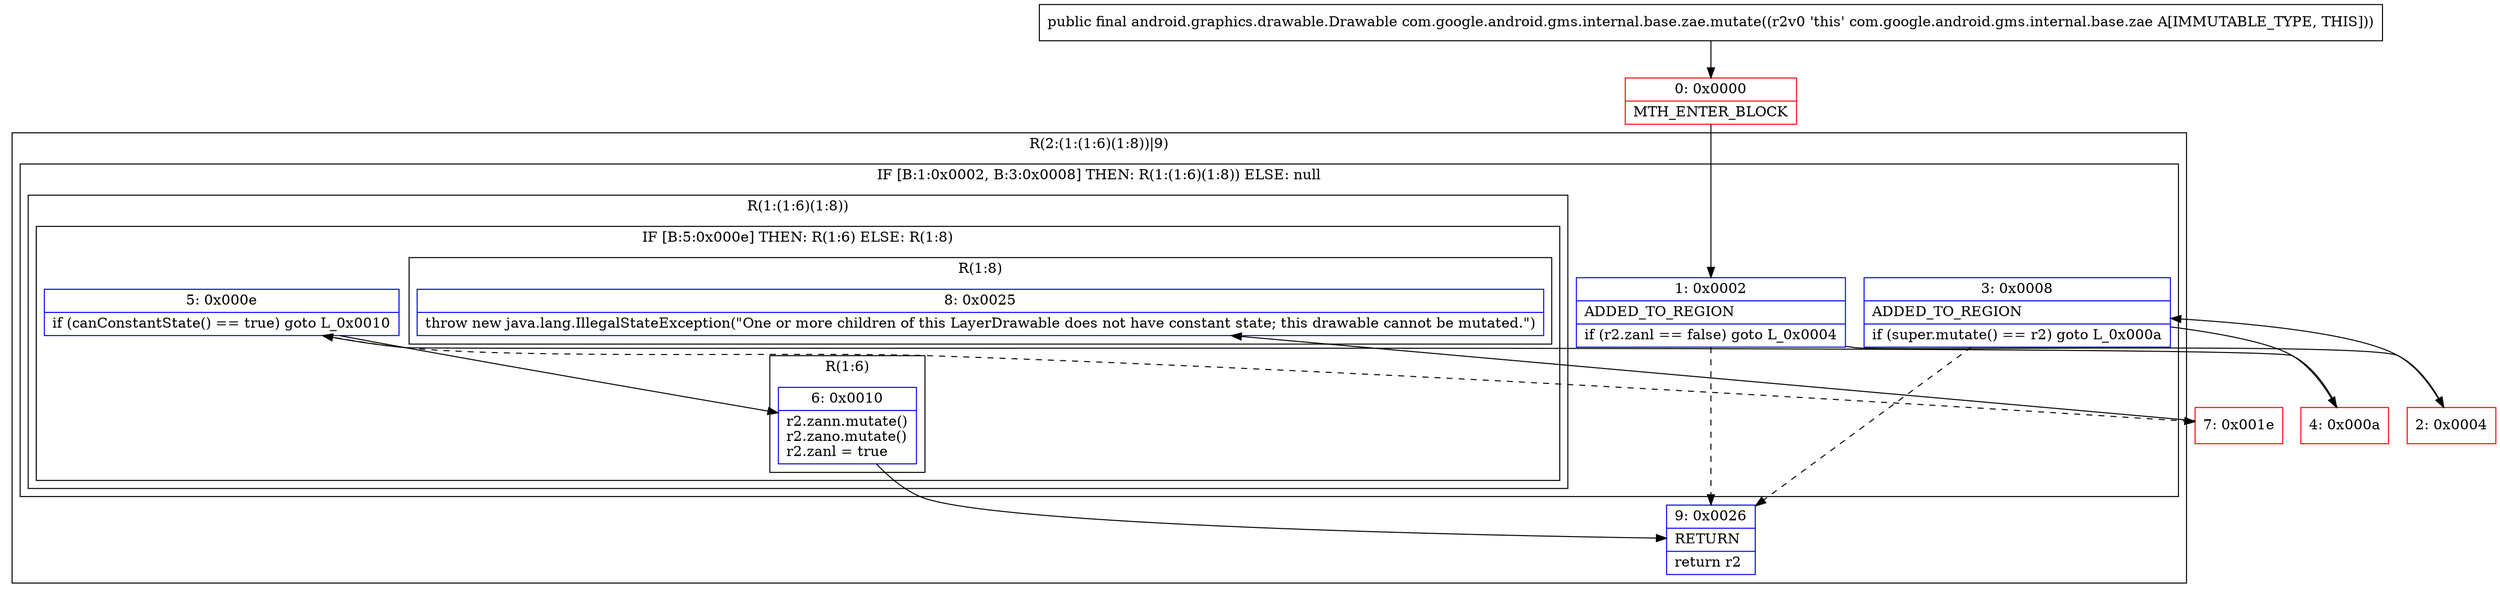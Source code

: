 digraph "CFG forcom.google.android.gms.internal.base.zae.mutate()Landroid\/graphics\/drawable\/Drawable;" {
subgraph cluster_Region_1212659401 {
label = "R(2:(1:(1:6)(1:8))|9)";
node [shape=record,color=blue];
subgraph cluster_IfRegion_1830801759 {
label = "IF [B:1:0x0002, B:3:0x0008] THEN: R(1:(1:6)(1:8)) ELSE: null";
node [shape=record,color=blue];
Node_1 [shape=record,label="{1\:\ 0x0002|ADDED_TO_REGION\l|if (r2.zanl == false) goto L_0x0004\l}"];
Node_3 [shape=record,label="{3\:\ 0x0008|ADDED_TO_REGION\l|if (super.mutate() == r2) goto L_0x000a\l}"];
subgraph cluster_Region_224267434 {
label = "R(1:(1:6)(1:8))";
node [shape=record,color=blue];
subgraph cluster_IfRegion_1408878990 {
label = "IF [B:5:0x000e] THEN: R(1:6) ELSE: R(1:8)";
node [shape=record,color=blue];
Node_5 [shape=record,label="{5\:\ 0x000e|if (canConstantState() == true) goto L_0x0010\l}"];
subgraph cluster_Region_645778630 {
label = "R(1:6)";
node [shape=record,color=blue];
Node_6 [shape=record,label="{6\:\ 0x0010|r2.zann.mutate()\lr2.zano.mutate()\lr2.zanl = true\l}"];
}
subgraph cluster_Region_905671807 {
label = "R(1:8)";
node [shape=record,color=blue];
Node_8 [shape=record,label="{8\:\ 0x0025|throw new java.lang.IllegalStateException(\"One or more children of this LayerDrawable does not have constant state; this drawable cannot be mutated.\")\l}"];
}
}
}
}
Node_9 [shape=record,label="{9\:\ 0x0026|RETURN\l|return r2\l}"];
}
Node_0 [shape=record,color=red,label="{0\:\ 0x0000|MTH_ENTER_BLOCK\l}"];
Node_2 [shape=record,color=red,label="{2\:\ 0x0004}"];
Node_4 [shape=record,color=red,label="{4\:\ 0x000a}"];
Node_7 [shape=record,color=red,label="{7\:\ 0x001e}"];
MethodNode[shape=record,label="{public final android.graphics.drawable.Drawable com.google.android.gms.internal.base.zae.mutate((r2v0 'this' com.google.android.gms.internal.base.zae A[IMMUTABLE_TYPE, THIS])) }"];
MethodNode -> Node_0;
Node_1 -> Node_2;
Node_1 -> Node_9[style=dashed];
Node_3 -> Node_4;
Node_3 -> Node_9[style=dashed];
Node_5 -> Node_6;
Node_5 -> Node_7[style=dashed];
Node_6 -> Node_9;
Node_0 -> Node_1;
Node_2 -> Node_3;
Node_4 -> Node_5;
Node_7 -> Node_8;
}

